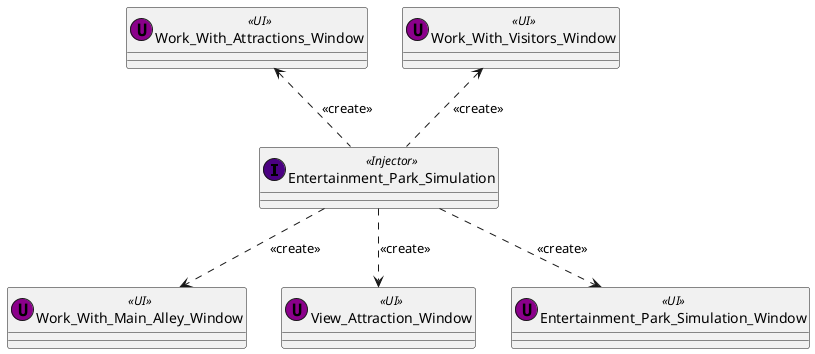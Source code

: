@startuml
class Entertainment_Park_Simulation << (I,Indigo) Injector >> {
}

class Work_With_Visitors_Window << (U,DarkMagenta) UI>> {
}

class Work_With_Attractions_Window << (U,DarkMagenta) UI>> {
}

class Work_With_Main_Alley_Window << (U,DarkMagenta) UI>> {
}

class View_Attraction_Window << (U,DarkMagenta) UI>> {
}

class Entertainment_Park_Simulation_Window << (U,DarkMagenta) UI>> {
}

Entertainment_Park_Simulation .up.> Work_With_Visitors_Window: <<create>>
Entertainment_Park_Simulation .up.> Work_With_Attractions_Window: <<create>>
Entertainment_Park_Simulation ..> Work_With_Main_Alley_Window: <<create>>
Entertainment_Park_Simulation ..> View_Attraction_Window: <<create>>
Entertainment_Park_Simulation ..> Entertainment_Park_Simulation_Window: <<create>>

@enduml